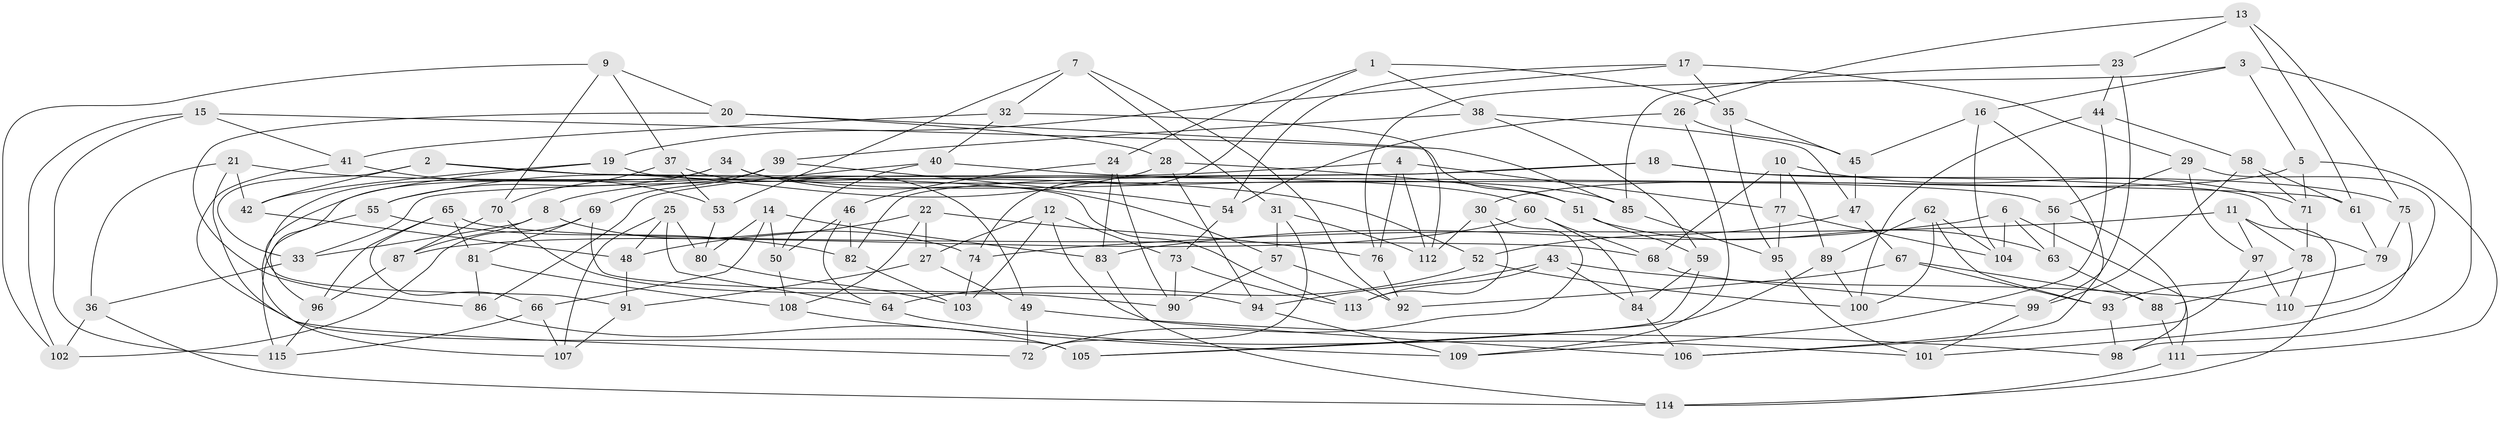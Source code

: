 // Generated by graph-tools (version 1.1) at 2025/11/02/27/25 16:11:42]
// undirected, 115 vertices, 230 edges
graph export_dot {
graph [start="1"]
  node [color=gray90,style=filled];
  1;
  2;
  3;
  4;
  5;
  6;
  7;
  8;
  9;
  10;
  11;
  12;
  13;
  14;
  15;
  16;
  17;
  18;
  19;
  20;
  21;
  22;
  23;
  24;
  25;
  26;
  27;
  28;
  29;
  30;
  31;
  32;
  33;
  34;
  35;
  36;
  37;
  38;
  39;
  40;
  41;
  42;
  43;
  44;
  45;
  46;
  47;
  48;
  49;
  50;
  51;
  52;
  53;
  54;
  55;
  56;
  57;
  58;
  59;
  60;
  61;
  62;
  63;
  64;
  65;
  66;
  67;
  68;
  69;
  70;
  71;
  72;
  73;
  74;
  75;
  76;
  77;
  78;
  79;
  80;
  81;
  82;
  83;
  84;
  85;
  86;
  87;
  88;
  89;
  90;
  91;
  92;
  93;
  94;
  95;
  96;
  97;
  98;
  99;
  100;
  101;
  102;
  103;
  104;
  105;
  106;
  107;
  108;
  109;
  110;
  111;
  112;
  113;
  114;
  115;
  1 -- 38;
  1 -- 35;
  1 -- 24;
  1 -- 74;
  2 -- 61;
  2 -- 33;
  2 -- 113;
  2 -- 42;
  3 -- 98;
  3 -- 76;
  3 -- 16;
  3 -- 5;
  4 -- 77;
  4 -- 76;
  4 -- 8;
  4 -- 112;
  5 -- 111;
  5 -- 71;
  5 -- 30;
  6 -- 111;
  6 -- 63;
  6 -- 83;
  6 -- 104;
  7 -- 92;
  7 -- 32;
  7 -- 31;
  7 -- 53;
  8 -- 33;
  8 -- 74;
  8 -- 87;
  9 -- 37;
  9 -- 70;
  9 -- 102;
  9 -- 20;
  10 -- 68;
  10 -- 77;
  10 -- 89;
  10 -- 71;
  11 -- 114;
  11 -- 78;
  11 -- 97;
  11 -- 74;
  12 -- 73;
  12 -- 27;
  12 -- 106;
  12 -- 103;
  13 -- 61;
  13 -- 26;
  13 -- 23;
  13 -- 75;
  14 -- 80;
  14 -- 83;
  14 -- 50;
  14 -- 66;
  15 -- 102;
  15 -- 41;
  15 -- 51;
  15 -- 115;
  16 -- 45;
  16 -- 104;
  16 -- 106;
  17 -- 29;
  17 -- 54;
  17 -- 35;
  17 -- 19;
  18 -- 33;
  18 -- 75;
  18 -- 82;
  18 -- 79;
  19 -- 91;
  19 -- 56;
  19 -- 42;
  20 -- 85;
  20 -- 28;
  20 -- 86;
  21 -- 42;
  21 -- 36;
  21 -- 52;
  21 -- 105;
  22 -- 76;
  22 -- 27;
  22 -- 108;
  22 -- 48;
  23 -- 99;
  23 -- 85;
  23 -- 44;
  24 -- 83;
  24 -- 46;
  24 -- 90;
  25 -- 107;
  25 -- 80;
  25 -- 64;
  25 -- 48;
  26 -- 109;
  26 -- 54;
  26 -- 45;
  27 -- 49;
  27 -- 91;
  28 -- 51;
  28 -- 94;
  28 -- 55;
  29 -- 56;
  29 -- 97;
  29 -- 110;
  30 -- 72;
  30 -- 112;
  30 -- 113;
  31 -- 57;
  31 -- 72;
  31 -- 112;
  32 -- 41;
  32 -- 40;
  32 -- 112;
  33 -- 36;
  34 -- 85;
  34 -- 55;
  34 -- 107;
  34 -- 57;
  35 -- 95;
  35 -- 45;
  36 -- 114;
  36 -- 102;
  37 -- 49;
  37 -- 70;
  37 -- 53;
  38 -- 39;
  38 -- 47;
  38 -- 59;
  39 -- 69;
  39 -- 96;
  39 -- 54;
  40 -- 50;
  40 -- 86;
  40 -- 60;
  41 -- 72;
  41 -- 53;
  42 -- 48;
  43 -- 94;
  43 -- 110;
  43 -- 113;
  43 -- 84;
  44 -- 100;
  44 -- 58;
  44 -- 109;
  45 -- 47;
  46 -- 82;
  46 -- 64;
  46 -- 50;
  47 -- 52;
  47 -- 67;
  48 -- 91;
  49 -- 98;
  49 -- 72;
  50 -- 108;
  51 -- 59;
  51 -- 63;
  52 -- 100;
  52 -- 64;
  53 -- 80;
  54 -- 73;
  55 -- 82;
  55 -- 115;
  56 -- 63;
  56 -- 98;
  57 -- 92;
  57 -- 90;
  58 -- 71;
  58 -- 61;
  58 -- 99;
  59 -- 105;
  59 -- 84;
  60 -- 68;
  60 -- 84;
  60 -- 87;
  61 -- 79;
  62 -- 100;
  62 -- 89;
  62 -- 93;
  62 -- 104;
  63 -- 88;
  64 -- 101;
  65 -- 96;
  65 -- 66;
  65 -- 81;
  65 -- 68;
  66 -- 115;
  66 -- 107;
  67 -- 92;
  67 -- 93;
  67 -- 88;
  68 -- 99;
  69 -- 81;
  69 -- 102;
  69 -- 94;
  70 -- 87;
  70 -- 90;
  71 -- 78;
  73 -- 90;
  73 -- 113;
  74 -- 103;
  75 -- 101;
  75 -- 79;
  76 -- 92;
  77 -- 104;
  77 -- 95;
  78 -- 93;
  78 -- 110;
  79 -- 88;
  80 -- 103;
  81 -- 108;
  81 -- 86;
  82 -- 103;
  83 -- 114;
  84 -- 106;
  85 -- 95;
  86 -- 105;
  87 -- 96;
  88 -- 111;
  89 -- 105;
  89 -- 100;
  91 -- 107;
  93 -- 98;
  94 -- 109;
  95 -- 101;
  96 -- 115;
  97 -- 110;
  97 -- 106;
  99 -- 101;
  108 -- 109;
  111 -- 114;
}
